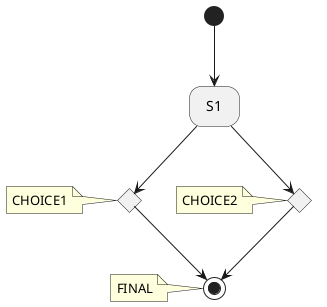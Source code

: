 @startuml
'https://plantuml.com/state-diagram

'hide description area for state without description
hide empty description

'CHOICE1 <<CHOICE>>
state CHOICE1 <<choice>>
note left of CHOICE1 : CHOICE1
'CHOICE2 <<CHOICE>>
state CHOICE2 <<choice>>
note left of CHOICE2 : CHOICE2
'FINAL <<END>>
state FINAL <<end>>
note left of FINAL : FINAL
state S1


[*] --> S1
CHOICE1 -down-> FINAL
CHOICE2 -down-> FINAL
S1 -down-> CHOICE1
S1 -down-> CHOICE2

@enduml